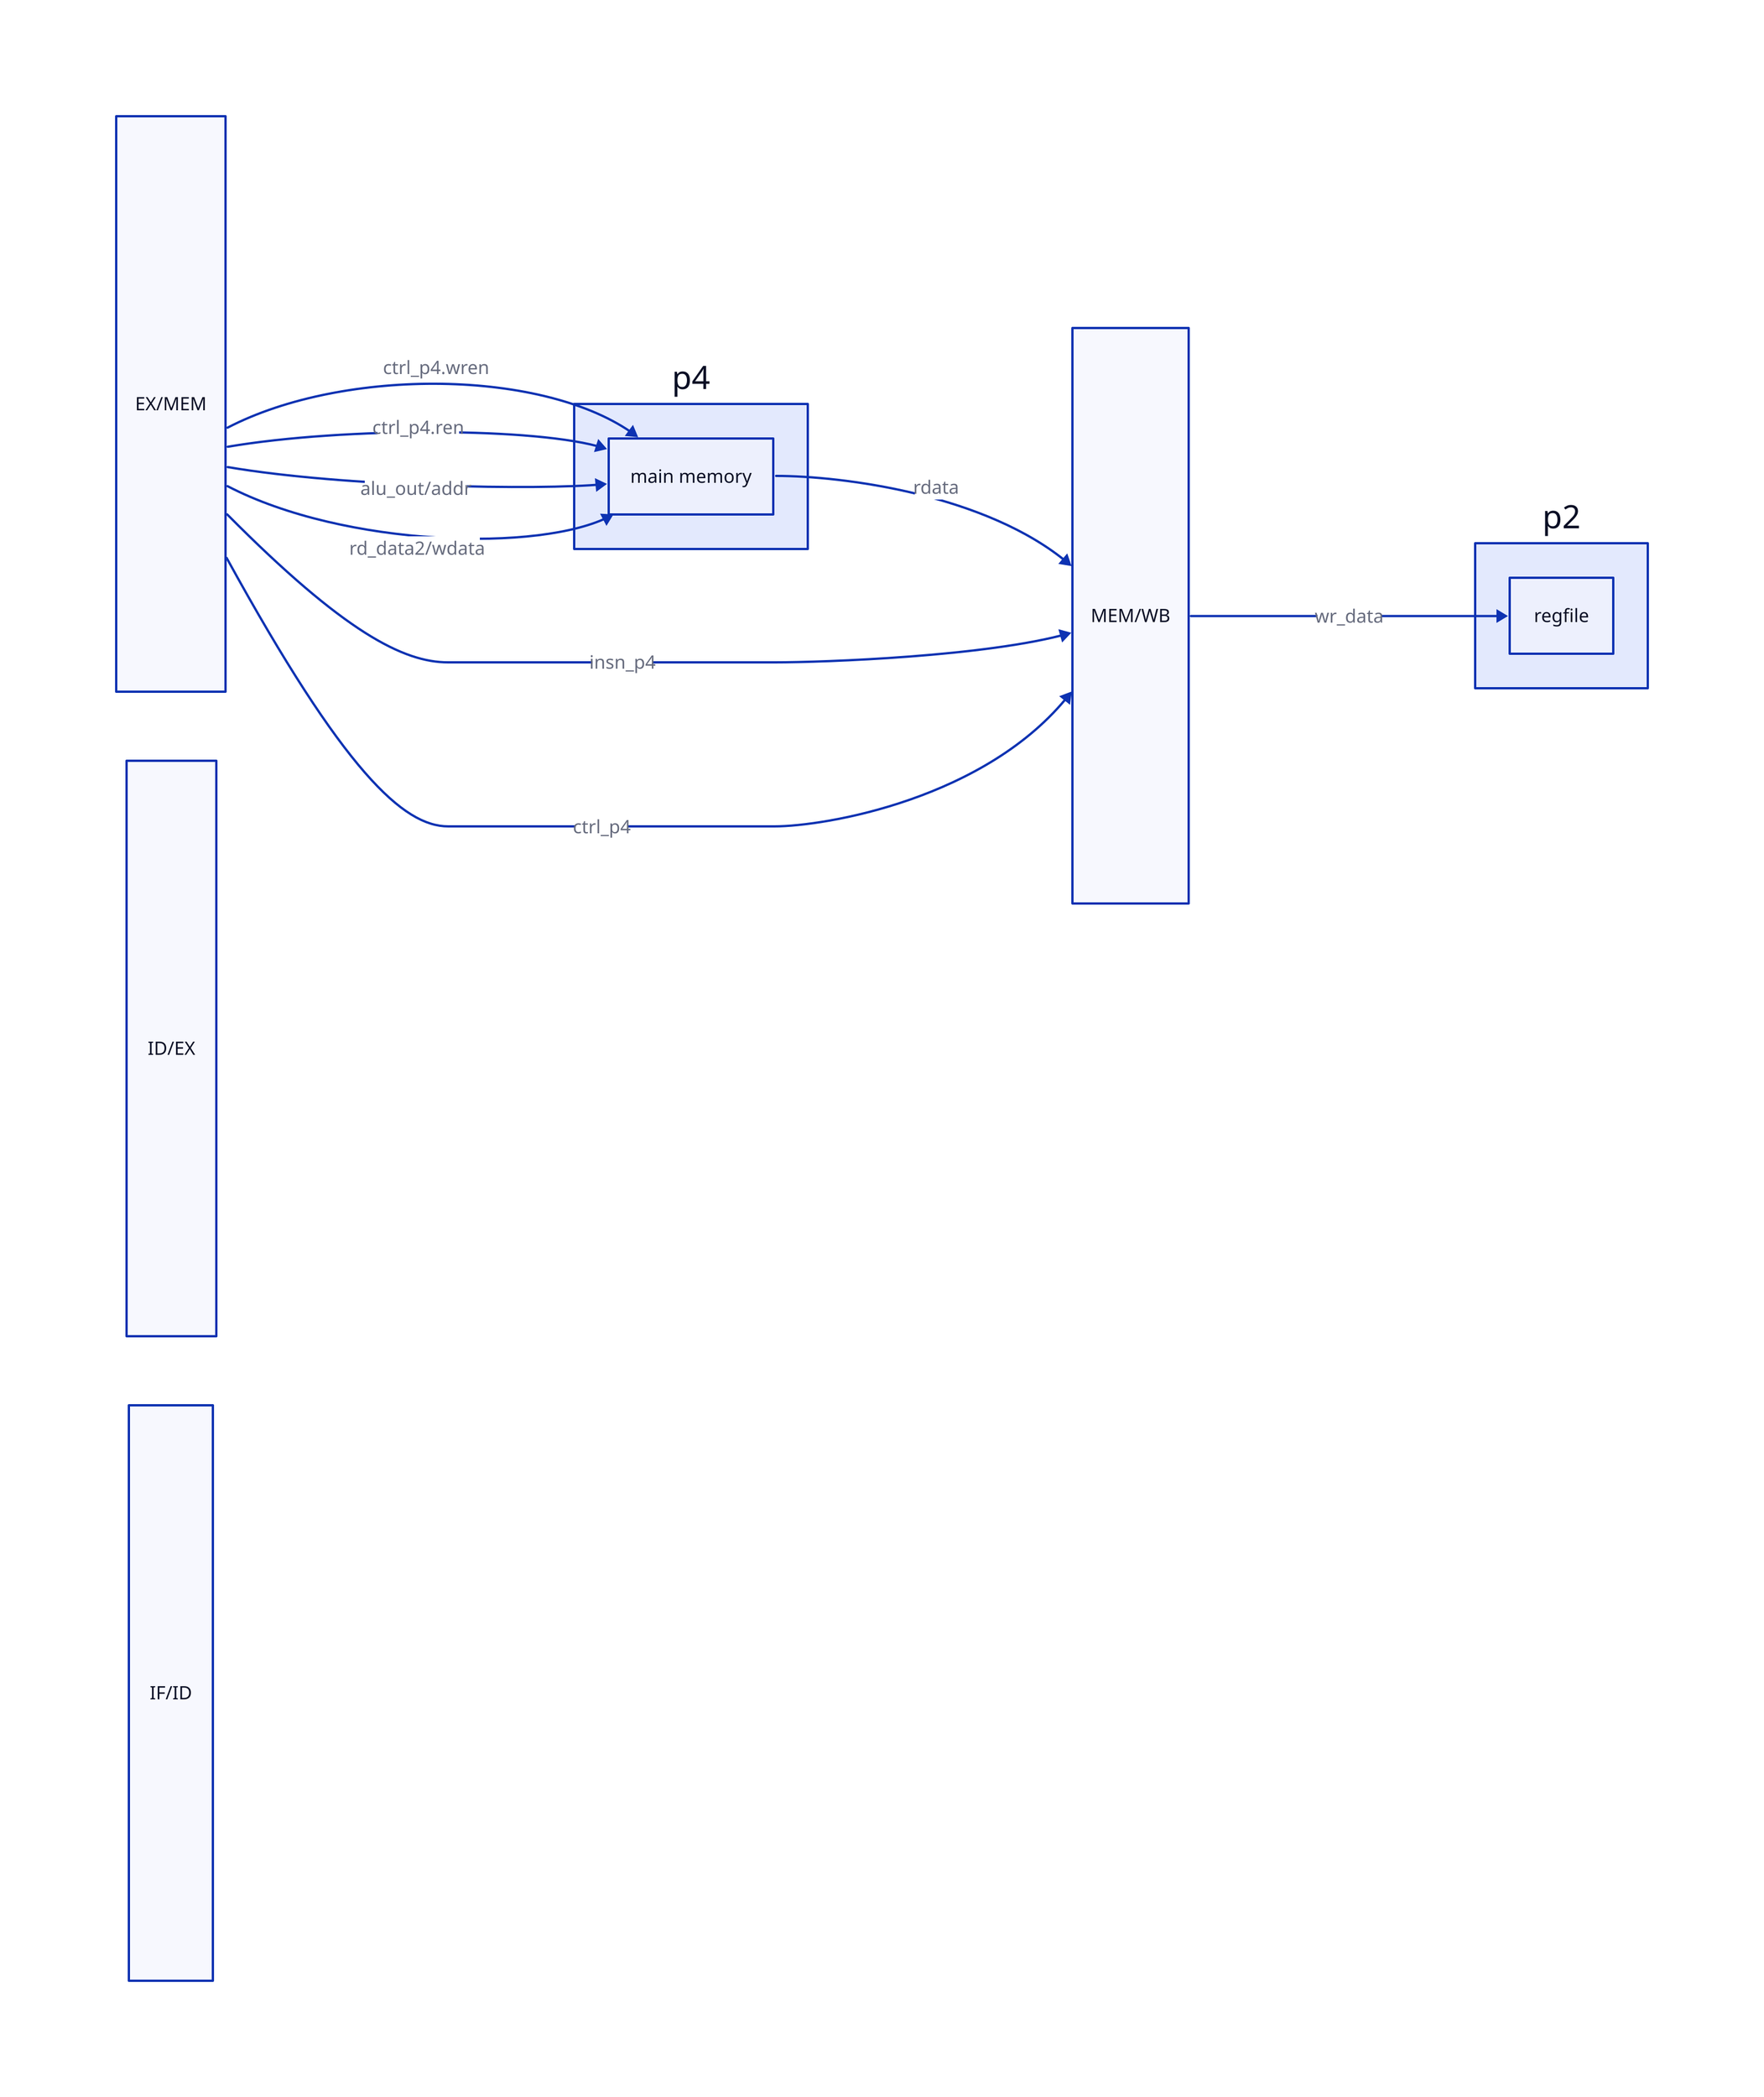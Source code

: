direction: right

vars: {
  d2-config: {
    theme-id: 300
    layout-engine: elk
  }
}

classes: {
  pipeline register: {
    height: 500
    shape: rectangle
  }
}

# Pipeline registers
exmem: "EX/MEM" {
  class: pipeline register
}

memwb: "MEM/WB" {
  class: pipeline register
}

idex: "ID/EX" {
  class: pipeline register
}

ifid: "IF/ID" {
  class: pipeline register
}





# ###############################################################################
# P4
# ###############################################################################
exmem -> p4.memory: ctrl_p4.wren
exmem -> p4.memory: ctrl_p4.ren
exmem -> p4.memory: alu_out/addr
exmem -> p4.memory: rd_data2/wdata

p4 {
  memory: "main memory" {
    shape: rectangle
  }

}

p4.memory -> memwb: rdata
exmem -> memwb: insn_p4
exmem -> memwb: ctrl_p4

# ###############################################################################
# P5
# ###############################################################################

memwb -> p2.regfile: wr_data
